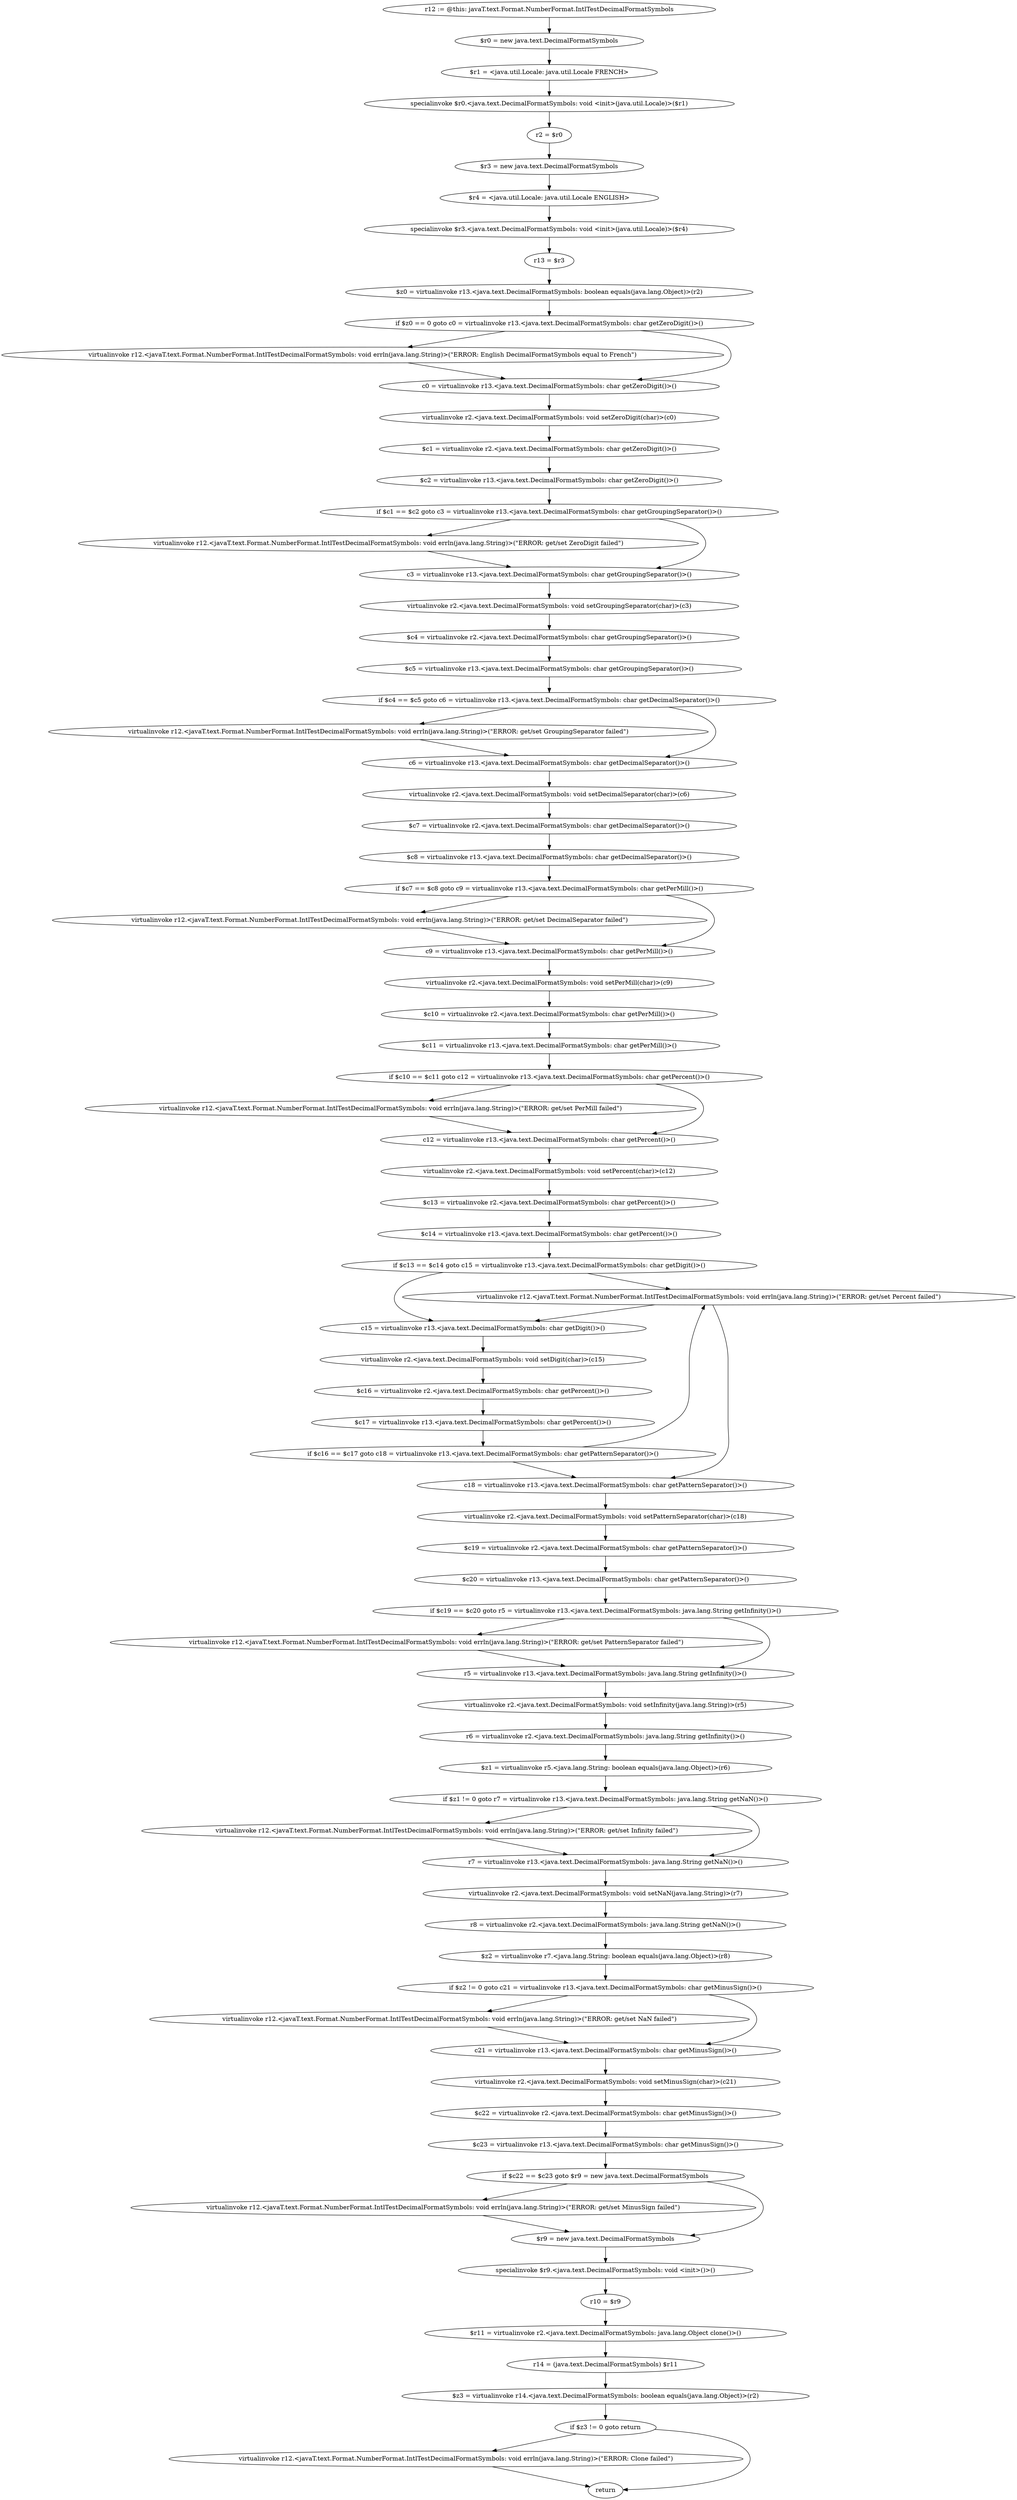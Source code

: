 digraph "unitGraph" {
    "r12 := @this: javaT.text.Format.NumberFormat.IntlTestDecimalFormatSymbols"
    "$r0 = new java.text.DecimalFormatSymbols"
    "$r1 = <java.util.Locale: java.util.Locale FRENCH>"
    "specialinvoke $r0.<java.text.DecimalFormatSymbols: void <init>(java.util.Locale)>($r1)"
    "r2 = $r0"
    "$r3 = new java.text.DecimalFormatSymbols"
    "$r4 = <java.util.Locale: java.util.Locale ENGLISH>"
    "specialinvoke $r3.<java.text.DecimalFormatSymbols: void <init>(java.util.Locale)>($r4)"
    "r13 = $r3"
    "$z0 = virtualinvoke r13.<java.text.DecimalFormatSymbols: boolean equals(java.lang.Object)>(r2)"
    "if $z0 == 0 goto c0 = virtualinvoke r13.<java.text.DecimalFormatSymbols: char getZeroDigit()>()"
    "virtualinvoke r12.<javaT.text.Format.NumberFormat.IntlTestDecimalFormatSymbols: void errln(java.lang.String)>(\"ERROR: English DecimalFormatSymbols equal to French\")"
    "c0 = virtualinvoke r13.<java.text.DecimalFormatSymbols: char getZeroDigit()>()"
    "virtualinvoke r2.<java.text.DecimalFormatSymbols: void setZeroDigit(char)>(c0)"
    "$c1 = virtualinvoke r2.<java.text.DecimalFormatSymbols: char getZeroDigit()>()"
    "$c2 = virtualinvoke r13.<java.text.DecimalFormatSymbols: char getZeroDigit()>()"
    "if $c1 == $c2 goto c3 = virtualinvoke r13.<java.text.DecimalFormatSymbols: char getGroupingSeparator()>()"
    "virtualinvoke r12.<javaT.text.Format.NumberFormat.IntlTestDecimalFormatSymbols: void errln(java.lang.String)>(\"ERROR: get/set ZeroDigit failed\")"
    "c3 = virtualinvoke r13.<java.text.DecimalFormatSymbols: char getGroupingSeparator()>()"
    "virtualinvoke r2.<java.text.DecimalFormatSymbols: void setGroupingSeparator(char)>(c3)"
    "$c4 = virtualinvoke r2.<java.text.DecimalFormatSymbols: char getGroupingSeparator()>()"
    "$c5 = virtualinvoke r13.<java.text.DecimalFormatSymbols: char getGroupingSeparator()>()"
    "if $c4 == $c5 goto c6 = virtualinvoke r13.<java.text.DecimalFormatSymbols: char getDecimalSeparator()>()"
    "virtualinvoke r12.<javaT.text.Format.NumberFormat.IntlTestDecimalFormatSymbols: void errln(java.lang.String)>(\"ERROR: get/set GroupingSeparator failed\")"
    "c6 = virtualinvoke r13.<java.text.DecimalFormatSymbols: char getDecimalSeparator()>()"
    "virtualinvoke r2.<java.text.DecimalFormatSymbols: void setDecimalSeparator(char)>(c6)"
    "$c7 = virtualinvoke r2.<java.text.DecimalFormatSymbols: char getDecimalSeparator()>()"
    "$c8 = virtualinvoke r13.<java.text.DecimalFormatSymbols: char getDecimalSeparator()>()"
    "if $c7 == $c8 goto c9 = virtualinvoke r13.<java.text.DecimalFormatSymbols: char getPerMill()>()"
    "virtualinvoke r12.<javaT.text.Format.NumberFormat.IntlTestDecimalFormatSymbols: void errln(java.lang.String)>(\"ERROR: get/set DecimalSeparator failed\")"
    "c9 = virtualinvoke r13.<java.text.DecimalFormatSymbols: char getPerMill()>()"
    "virtualinvoke r2.<java.text.DecimalFormatSymbols: void setPerMill(char)>(c9)"
    "$c10 = virtualinvoke r2.<java.text.DecimalFormatSymbols: char getPerMill()>()"
    "$c11 = virtualinvoke r13.<java.text.DecimalFormatSymbols: char getPerMill()>()"
    "if $c10 == $c11 goto c12 = virtualinvoke r13.<java.text.DecimalFormatSymbols: char getPercent()>()"
    "virtualinvoke r12.<javaT.text.Format.NumberFormat.IntlTestDecimalFormatSymbols: void errln(java.lang.String)>(\"ERROR: get/set PerMill failed\")"
    "c12 = virtualinvoke r13.<java.text.DecimalFormatSymbols: char getPercent()>()"
    "virtualinvoke r2.<java.text.DecimalFormatSymbols: void setPercent(char)>(c12)"
    "$c13 = virtualinvoke r2.<java.text.DecimalFormatSymbols: char getPercent()>()"
    "$c14 = virtualinvoke r13.<java.text.DecimalFormatSymbols: char getPercent()>()"
    "if $c13 == $c14 goto c15 = virtualinvoke r13.<java.text.DecimalFormatSymbols: char getDigit()>()"
    "virtualinvoke r12.<javaT.text.Format.NumberFormat.IntlTestDecimalFormatSymbols: void errln(java.lang.String)>(\"ERROR: get/set Percent failed\")"
    "c15 = virtualinvoke r13.<java.text.DecimalFormatSymbols: char getDigit()>()"
    "virtualinvoke r2.<java.text.DecimalFormatSymbols: void setDigit(char)>(c15)"
    "$c16 = virtualinvoke r2.<java.text.DecimalFormatSymbols: char getPercent()>()"
    "$c17 = virtualinvoke r13.<java.text.DecimalFormatSymbols: char getPercent()>()"
    "if $c16 == $c17 goto c18 = virtualinvoke r13.<java.text.DecimalFormatSymbols: char getPatternSeparator()>()"
    "c18 = virtualinvoke r13.<java.text.DecimalFormatSymbols: char getPatternSeparator()>()"
    "virtualinvoke r2.<java.text.DecimalFormatSymbols: void setPatternSeparator(char)>(c18)"
    "$c19 = virtualinvoke r2.<java.text.DecimalFormatSymbols: char getPatternSeparator()>()"
    "$c20 = virtualinvoke r13.<java.text.DecimalFormatSymbols: char getPatternSeparator()>()"
    "if $c19 == $c20 goto r5 = virtualinvoke r13.<java.text.DecimalFormatSymbols: java.lang.String getInfinity()>()"
    "virtualinvoke r12.<javaT.text.Format.NumberFormat.IntlTestDecimalFormatSymbols: void errln(java.lang.String)>(\"ERROR: get/set PatternSeparator failed\")"
    "r5 = virtualinvoke r13.<java.text.DecimalFormatSymbols: java.lang.String getInfinity()>()"
    "virtualinvoke r2.<java.text.DecimalFormatSymbols: void setInfinity(java.lang.String)>(r5)"
    "r6 = virtualinvoke r2.<java.text.DecimalFormatSymbols: java.lang.String getInfinity()>()"
    "$z1 = virtualinvoke r5.<java.lang.String: boolean equals(java.lang.Object)>(r6)"
    "if $z1 != 0 goto r7 = virtualinvoke r13.<java.text.DecimalFormatSymbols: java.lang.String getNaN()>()"
    "virtualinvoke r12.<javaT.text.Format.NumberFormat.IntlTestDecimalFormatSymbols: void errln(java.lang.String)>(\"ERROR: get/set Infinity failed\")"
    "r7 = virtualinvoke r13.<java.text.DecimalFormatSymbols: java.lang.String getNaN()>()"
    "virtualinvoke r2.<java.text.DecimalFormatSymbols: void setNaN(java.lang.String)>(r7)"
    "r8 = virtualinvoke r2.<java.text.DecimalFormatSymbols: java.lang.String getNaN()>()"
    "$z2 = virtualinvoke r7.<java.lang.String: boolean equals(java.lang.Object)>(r8)"
    "if $z2 != 0 goto c21 = virtualinvoke r13.<java.text.DecimalFormatSymbols: char getMinusSign()>()"
    "virtualinvoke r12.<javaT.text.Format.NumberFormat.IntlTestDecimalFormatSymbols: void errln(java.lang.String)>(\"ERROR: get/set NaN failed\")"
    "c21 = virtualinvoke r13.<java.text.DecimalFormatSymbols: char getMinusSign()>()"
    "virtualinvoke r2.<java.text.DecimalFormatSymbols: void setMinusSign(char)>(c21)"
    "$c22 = virtualinvoke r2.<java.text.DecimalFormatSymbols: char getMinusSign()>()"
    "$c23 = virtualinvoke r13.<java.text.DecimalFormatSymbols: char getMinusSign()>()"
    "if $c22 == $c23 goto $r9 = new java.text.DecimalFormatSymbols"
    "virtualinvoke r12.<javaT.text.Format.NumberFormat.IntlTestDecimalFormatSymbols: void errln(java.lang.String)>(\"ERROR: get/set MinusSign failed\")"
    "$r9 = new java.text.DecimalFormatSymbols"
    "specialinvoke $r9.<java.text.DecimalFormatSymbols: void <init>()>()"
    "r10 = $r9"
    "$r11 = virtualinvoke r2.<java.text.DecimalFormatSymbols: java.lang.Object clone()>()"
    "r14 = (java.text.DecimalFormatSymbols) $r11"
    "$z3 = virtualinvoke r14.<java.text.DecimalFormatSymbols: boolean equals(java.lang.Object)>(r2)"
    "if $z3 != 0 goto return"
    "virtualinvoke r12.<javaT.text.Format.NumberFormat.IntlTestDecimalFormatSymbols: void errln(java.lang.String)>(\"ERROR: Clone failed\")"
    "return"
    "r12 := @this: javaT.text.Format.NumberFormat.IntlTestDecimalFormatSymbols"->"$r0 = new java.text.DecimalFormatSymbols";
    "$r0 = new java.text.DecimalFormatSymbols"->"$r1 = <java.util.Locale: java.util.Locale FRENCH>";
    "$r1 = <java.util.Locale: java.util.Locale FRENCH>"->"specialinvoke $r0.<java.text.DecimalFormatSymbols: void <init>(java.util.Locale)>($r1)";
    "specialinvoke $r0.<java.text.DecimalFormatSymbols: void <init>(java.util.Locale)>($r1)"->"r2 = $r0";
    "r2 = $r0"->"$r3 = new java.text.DecimalFormatSymbols";
    "$r3 = new java.text.DecimalFormatSymbols"->"$r4 = <java.util.Locale: java.util.Locale ENGLISH>";
    "$r4 = <java.util.Locale: java.util.Locale ENGLISH>"->"specialinvoke $r3.<java.text.DecimalFormatSymbols: void <init>(java.util.Locale)>($r4)";
    "specialinvoke $r3.<java.text.DecimalFormatSymbols: void <init>(java.util.Locale)>($r4)"->"r13 = $r3";
    "r13 = $r3"->"$z0 = virtualinvoke r13.<java.text.DecimalFormatSymbols: boolean equals(java.lang.Object)>(r2)";
    "$z0 = virtualinvoke r13.<java.text.DecimalFormatSymbols: boolean equals(java.lang.Object)>(r2)"->"if $z0 == 0 goto c0 = virtualinvoke r13.<java.text.DecimalFormatSymbols: char getZeroDigit()>()";
    "if $z0 == 0 goto c0 = virtualinvoke r13.<java.text.DecimalFormatSymbols: char getZeroDigit()>()"->"virtualinvoke r12.<javaT.text.Format.NumberFormat.IntlTestDecimalFormatSymbols: void errln(java.lang.String)>(\"ERROR: English DecimalFormatSymbols equal to French\")";
    "if $z0 == 0 goto c0 = virtualinvoke r13.<java.text.DecimalFormatSymbols: char getZeroDigit()>()"->"c0 = virtualinvoke r13.<java.text.DecimalFormatSymbols: char getZeroDigit()>()";
    "virtualinvoke r12.<javaT.text.Format.NumberFormat.IntlTestDecimalFormatSymbols: void errln(java.lang.String)>(\"ERROR: English DecimalFormatSymbols equal to French\")"->"c0 = virtualinvoke r13.<java.text.DecimalFormatSymbols: char getZeroDigit()>()";
    "c0 = virtualinvoke r13.<java.text.DecimalFormatSymbols: char getZeroDigit()>()"->"virtualinvoke r2.<java.text.DecimalFormatSymbols: void setZeroDigit(char)>(c0)";
    "virtualinvoke r2.<java.text.DecimalFormatSymbols: void setZeroDigit(char)>(c0)"->"$c1 = virtualinvoke r2.<java.text.DecimalFormatSymbols: char getZeroDigit()>()";
    "$c1 = virtualinvoke r2.<java.text.DecimalFormatSymbols: char getZeroDigit()>()"->"$c2 = virtualinvoke r13.<java.text.DecimalFormatSymbols: char getZeroDigit()>()";
    "$c2 = virtualinvoke r13.<java.text.DecimalFormatSymbols: char getZeroDigit()>()"->"if $c1 == $c2 goto c3 = virtualinvoke r13.<java.text.DecimalFormatSymbols: char getGroupingSeparator()>()";
    "if $c1 == $c2 goto c3 = virtualinvoke r13.<java.text.DecimalFormatSymbols: char getGroupingSeparator()>()"->"virtualinvoke r12.<javaT.text.Format.NumberFormat.IntlTestDecimalFormatSymbols: void errln(java.lang.String)>(\"ERROR: get/set ZeroDigit failed\")";
    "if $c1 == $c2 goto c3 = virtualinvoke r13.<java.text.DecimalFormatSymbols: char getGroupingSeparator()>()"->"c3 = virtualinvoke r13.<java.text.DecimalFormatSymbols: char getGroupingSeparator()>()";
    "virtualinvoke r12.<javaT.text.Format.NumberFormat.IntlTestDecimalFormatSymbols: void errln(java.lang.String)>(\"ERROR: get/set ZeroDigit failed\")"->"c3 = virtualinvoke r13.<java.text.DecimalFormatSymbols: char getGroupingSeparator()>()";
    "c3 = virtualinvoke r13.<java.text.DecimalFormatSymbols: char getGroupingSeparator()>()"->"virtualinvoke r2.<java.text.DecimalFormatSymbols: void setGroupingSeparator(char)>(c3)";
    "virtualinvoke r2.<java.text.DecimalFormatSymbols: void setGroupingSeparator(char)>(c3)"->"$c4 = virtualinvoke r2.<java.text.DecimalFormatSymbols: char getGroupingSeparator()>()";
    "$c4 = virtualinvoke r2.<java.text.DecimalFormatSymbols: char getGroupingSeparator()>()"->"$c5 = virtualinvoke r13.<java.text.DecimalFormatSymbols: char getGroupingSeparator()>()";
    "$c5 = virtualinvoke r13.<java.text.DecimalFormatSymbols: char getGroupingSeparator()>()"->"if $c4 == $c5 goto c6 = virtualinvoke r13.<java.text.DecimalFormatSymbols: char getDecimalSeparator()>()";
    "if $c4 == $c5 goto c6 = virtualinvoke r13.<java.text.DecimalFormatSymbols: char getDecimalSeparator()>()"->"virtualinvoke r12.<javaT.text.Format.NumberFormat.IntlTestDecimalFormatSymbols: void errln(java.lang.String)>(\"ERROR: get/set GroupingSeparator failed\")";
    "if $c4 == $c5 goto c6 = virtualinvoke r13.<java.text.DecimalFormatSymbols: char getDecimalSeparator()>()"->"c6 = virtualinvoke r13.<java.text.DecimalFormatSymbols: char getDecimalSeparator()>()";
    "virtualinvoke r12.<javaT.text.Format.NumberFormat.IntlTestDecimalFormatSymbols: void errln(java.lang.String)>(\"ERROR: get/set GroupingSeparator failed\")"->"c6 = virtualinvoke r13.<java.text.DecimalFormatSymbols: char getDecimalSeparator()>()";
    "c6 = virtualinvoke r13.<java.text.DecimalFormatSymbols: char getDecimalSeparator()>()"->"virtualinvoke r2.<java.text.DecimalFormatSymbols: void setDecimalSeparator(char)>(c6)";
    "virtualinvoke r2.<java.text.DecimalFormatSymbols: void setDecimalSeparator(char)>(c6)"->"$c7 = virtualinvoke r2.<java.text.DecimalFormatSymbols: char getDecimalSeparator()>()";
    "$c7 = virtualinvoke r2.<java.text.DecimalFormatSymbols: char getDecimalSeparator()>()"->"$c8 = virtualinvoke r13.<java.text.DecimalFormatSymbols: char getDecimalSeparator()>()";
    "$c8 = virtualinvoke r13.<java.text.DecimalFormatSymbols: char getDecimalSeparator()>()"->"if $c7 == $c8 goto c9 = virtualinvoke r13.<java.text.DecimalFormatSymbols: char getPerMill()>()";
    "if $c7 == $c8 goto c9 = virtualinvoke r13.<java.text.DecimalFormatSymbols: char getPerMill()>()"->"virtualinvoke r12.<javaT.text.Format.NumberFormat.IntlTestDecimalFormatSymbols: void errln(java.lang.String)>(\"ERROR: get/set DecimalSeparator failed\")";
    "if $c7 == $c8 goto c9 = virtualinvoke r13.<java.text.DecimalFormatSymbols: char getPerMill()>()"->"c9 = virtualinvoke r13.<java.text.DecimalFormatSymbols: char getPerMill()>()";
    "virtualinvoke r12.<javaT.text.Format.NumberFormat.IntlTestDecimalFormatSymbols: void errln(java.lang.String)>(\"ERROR: get/set DecimalSeparator failed\")"->"c9 = virtualinvoke r13.<java.text.DecimalFormatSymbols: char getPerMill()>()";
    "c9 = virtualinvoke r13.<java.text.DecimalFormatSymbols: char getPerMill()>()"->"virtualinvoke r2.<java.text.DecimalFormatSymbols: void setPerMill(char)>(c9)";
    "virtualinvoke r2.<java.text.DecimalFormatSymbols: void setPerMill(char)>(c9)"->"$c10 = virtualinvoke r2.<java.text.DecimalFormatSymbols: char getPerMill()>()";
    "$c10 = virtualinvoke r2.<java.text.DecimalFormatSymbols: char getPerMill()>()"->"$c11 = virtualinvoke r13.<java.text.DecimalFormatSymbols: char getPerMill()>()";
    "$c11 = virtualinvoke r13.<java.text.DecimalFormatSymbols: char getPerMill()>()"->"if $c10 == $c11 goto c12 = virtualinvoke r13.<java.text.DecimalFormatSymbols: char getPercent()>()";
    "if $c10 == $c11 goto c12 = virtualinvoke r13.<java.text.DecimalFormatSymbols: char getPercent()>()"->"virtualinvoke r12.<javaT.text.Format.NumberFormat.IntlTestDecimalFormatSymbols: void errln(java.lang.String)>(\"ERROR: get/set PerMill failed\")";
    "if $c10 == $c11 goto c12 = virtualinvoke r13.<java.text.DecimalFormatSymbols: char getPercent()>()"->"c12 = virtualinvoke r13.<java.text.DecimalFormatSymbols: char getPercent()>()";
    "virtualinvoke r12.<javaT.text.Format.NumberFormat.IntlTestDecimalFormatSymbols: void errln(java.lang.String)>(\"ERROR: get/set PerMill failed\")"->"c12 = virtualinvoke r13.<java.text.DecimalFormatSymbols: char getPercent()>()";
    "c12 = virtualinvoke r13.<java.text.DecimalFormatSymbols: char getPercent()>()"->"virtualinvoke r2.<java.text.DecimalFormatSymbols: void setPercent(char)>(c12)";
    "virtualinvoke r2.<java.text.DecimalFormatSymbols: void setPercent(char)>(c12)"->"$c13 = virtualinvoke r2.<java.text.DecimalFormatSymbols: char getPercent()>()";
    "$c13 = virtualinvoke r2.<java.text.DecimalFormatSymbols: char getPercent()>()"->"$c14 = virtualinvoke r13.<java.text.DecimalFormatSymbols: char getPercent()>()";
    "$c14 = virtualinvoke r13.<java.text.DecimalFormatSymbols: char getPercent()>()"->"if $c13 == $c14 goto c15 = virtualinvoke r13.<java.text.DecimalFormatSymbols: char getDigit()>()";
    "if $c13 == $c14 goto c15 = virtualinvoke r13.<java.text.DecimalFormatSymbols: char getDigit()>()"->"virtualinvoke r12.<javaT.text.Format.NumberFormat.IntlTestDecimalFormatSymbols: void errln(java.lang.String)>(\"ERROR: get/set Percent failed\")";
    "if $c13 == $c14 goto c15 = virtualinvoke r13.<java.text.DecimalFormatSymbols: char getDigit()>()"->"c15 = virtualinvoke r13.<java.text.DecimalFormatSymbols: char getDigit()>()";
    "virtualinvoke r12.<javaT.text.Format.NumberFormat.IntlTestDecimalFormatSymbols: void errln(java.lang.String)>(\"ERROR: get/set Percent failed\")"->"c15 = virtualinvoke r13.<java.text.DecimalFormatSymbols: char getDigit()>()";
    "c15 = virtualinvoke r13.<java.text.DecimalFormatSymbols: char getDigit()>()"->"virtualinvoke r2.<java.text.DecimalFormatSymbols: void setDigit(char)>(c15)";
    "virtualinvoke r2.<java.text.DecimalFormatSymbols: void setDigit(char)>(c15)"->"$c16 = virtualinvoke r2.<java.text.DecimalFormatSymbols: char getPercent()>()";
    "$c16 = virtualinvoke r2.<java.text.DecimalFormatSymbols: char getPercent()>()"->"$c17 = virtualinvoke r13.<java.text.DecimalFormatSymbols: char getPercent()>()";
    "$c17 = virtualinvoke r13.<java.text.DecimalFormatSymbols: char getPercent()>()"->"if $c16 == $c17 goto c18 = virtualinvoke r13.<java.text.DecimalFormatSymbols: char getPatternSeparator()>()";
    "if $c16 == $c17 goto c18 = virtualinvoke r13.<java.text.DecimalFormatSymbols: char getPatternSeparator()>()"->"virtualinvoke r12.<javaT.text.Format.NumberFormat.IntlTestDecimalFormatSymbols: void errln(java.lang.String)>(\"ERROR: get/set Percent failed\")";
    "if $c16 == $c17 goto c18 = virtualinvoke r13.<java.text.DecimalFormatSymbols: char getPatternSeparator()>()"->"c18 = virtualinvoke r13.<java.text.DecimalFormatSymbols: char getPatternSeparator()>()";
    "virtualinvoke r12.<javaT.text.Format.NumberFormat.IntlTestDecimalFormatSymbols: void errln(java.lang.String)>(\"ERROR: get/set Percent failed\")"->"c18 = virtualinvoke r13.<java.text.DecimalFormatSymbols: char getPatternSeparator()>()";
    "c18 = virtualinvoke r13.<java.text.DecimalFormatSymbols: char getPatternSeparator()>()"->"virtualinvoke r2.<java.text.DecimalFormatSymbols: void setPatternSeparator(char)>(c18)";
    "virtualinvoke r2.<java.text.DecimalFormatSymbols: void setPatternSeparator(char)>(c18)"->"$c19 = virtualinvoke r2.<java.text.DecimalFormatSymbols: char getPatternSeparator()>()";
    "$c19 = virtualinvoke r2.<java.text.DecimalFormatSymbols: char getPatternSeparator()>()"->"$c20 = virtualinvoke r13.<java.text.DecimalFormatSymbols: char getPatternSeparator()>()";
    "$c20 = virtualinvoke r13.<java.text.DecimalFormatSymbols: char getPatternSeparator()>()"->"if $c19 == $c20 goto r5 = virtualinvoke r13.<java.text.DecimalFormatSymbols: java.lang.String getInfinity()>()";
    "if $c19 == $c20 goto r5 = virtualinvoke r13.<java.text.DecimalFormatSymbols: java.lang.String getInfinity()>()"->"virtualinvoke r12.<javaT.text.Format.NumberFormat.IntlTestDecimalFormatSymbols: void errln(java.lang.String)>(\"ERROR: get/set PatternSeparator failed\")";
    "if $c19 == $c20 goto r5 = virtualinvoke r13.<java.text.DecimalFormatSymbols: java.lang.String getInfinity()>()"->"r5 = virtualinvoke r13.<java.text.DecimalFormatSymbols: java.lang.String getInfinity()>()";
    "virtualinvoke r12.<javaT.text.Format.NumberFormat.IntlTestDecimalFormatSymbols: void errln(java.lang.String)>(\"ERROR: get/set PatternSeparator failed\")"->"r5 = virtualinvoke r13.<java.text.DecimalFormatSymbols: java.lang.String getInfinity()>()";
    "r5 = virtualinvoke r13.<java.text.DecimalFormatSymbols: java.lang.String getInfinity()>()"->"virtualinvoke r2.<java.text.DecimalFormatSymbols: void setInfinity(java.lang.String)>(r5)";
    "virtualinvoke r2.<java.text.DecimalFormatSymbols: void setInfinity(java.lang.String)>(r5)"->"r6 = virtualinvoke r2.<java.text.DecimalFormatSymbols: java.lang.String getInfinity()>()";
    "r6 = virtualinvoke r2.<java.text.DecimalFormatSymbols: java.lang.String getInfinity()>()"->"$z1 = virtualinvoke r5.<java.lang.String: boolean equals(java.lang.Object)>(r6)";
    "$z1 = virtualinvoke r5.<java.lang.String: boolean equals(java.lang.Object)>(r6)"->"if $z1 != 0 goto r7 = virtualinvoke r13.<java.text.DecimalFormatSymbols: java.lang.String getNaN()>()";
    "if $z1 != 0 goto r7 = virtualinvoke r13.<java.text.DecimalFormatSymbols: java.lang.String getNaN()>()"->"virtualinvoke r12.<javaT.text.Format.NumberFormat.IntlTestDecimalFormatSymbols: void errln(java.lang.String)>(\"ERROR: get/set Infinity failed\")";
    "if $z1 != 0 goto r7 = virtualinvoke r13.<java.text.DecimalFormatSymbols: java.lang.String getNaN()>()"->"r7 = virtualinvoke r13.<java.text.DecimalFormatSymbols: java.lang.String getNaN()>()";
    "virtualinvoke r12.<javaT.text.Format.NumberFormat.IntlTestDecimalFormatSymbols: void errln(java.lang.String)>(\"ERROR: get/set Infinity failed\")"->"r7 = virtualinvoke r13.<java.text.DecimalFormatSymbols: java.lang.String getNaN()>()";
    "r7 = virtualinvoke r13.<java.text.DecimalFormatSymbols: java.lang.String getNaN()>()"->"virtualinvoke r2.<java.text.DecimalFormatSymbols: void setNaN(java.lang.String)>(r7)";
    "virtualinvoke r2.<java.text.DecimalFormatSymbols: void setNaN(java.lang.String)>(r7)"->"r8 = virtualinvoke r2.<java.text.DecimalFormatSymbols: java.lang.String getNaN()>()";
    "r8 = virtualinvoke r2.<java.text.DecimalFormatSymbols: java.lang.String getNaN()>()"->"$z2 = virtualinvoke r7.<java.lang.String: boolean equals(java.lang.Object)>(r8)";
    "$z2 = virtualinvoke r7.<java.lang.String: boolean equals(java.lang.Object)>(r8)"->"if $z2 != 0 goto c21 = virtualinvoke r13.<java.text.DecimalFormatSymbols: char getMinusSign()>()";
    "if $z2 != 0 goto c21 = virtualinvoke r13.<java.text.DecimalFormatSymbols: char getMinusSign()>()"->"virtualinvoke r12.<javaT.text.Format.NumberFormat.IntlTestDecimalFormatSymbols: void errln(java.lang.String)>(\"ERROR: get/set NaN failed\")";
    "if $z2 != 0 goto c21 = virtualinvoke r13.<java.text.DecimalFormatSymbols: char getMinusSign()>()"->"c21 = virtualinvoke r13.<java.text.DecimalFormatSymbols: char getMinusSign()>()";
    "virtualinvoke r12.<javaT.text.Format.NumberFormat.IntlTestDecimalFormatSymbols: void errln(java.lang.String)>(\"ERROR: get/set NaN failed\")"->"c21 = virtualinvoke r13.<java.text.DecimalFormatSymbols: char getMinusSign()>()";
    "c21 = virtualinvoke r13.<java.text.DecimalFormatSymbols: char getMinusSign()>()"->"virtualinvoke r2.<java.text.DecimalFormatSymbols: void setMinusSign(char)>(c21)";
    "virtualinvoke r2.<java.text.DecimalFormatSymbols: void setMinusSign(char)>(c21)"->"$c22 = virtualinvoke r2.<java.text.DecimalFormatSymbols: char getMinusSign()>()";
    "$c22 = virtualinvoke r2.<java.text.DecimalFormatSymbols: char getMinusSign()>()"->"$c23 = virtualinvoke r13.<java.text.DecimalFormatSymbols: char getMinusSign()>()";
    "$c23 = virtualinvoke r13.<java.text.DecimalFormatSymbols: char getMinusSign()>()"->"if $c22 == $c23 goto $r9 = new java.text.DecimalFormatSymbols";
    "if $c22 == $c23 goto $r9 = new java.text.DecimalFormatSymbols"->"virtualinvoke r12.<javaT.text.Format.NumberFormat.IntlTestDecimalFormatSymbols: void errln(java.lang.String)>(\"ERROR: get/set MinusSign failed\")";
    "if $c22 == $c23 goto $r9 = new java.text.DecimalFormatSymbols"->"$r9 = new java.text.DecimalFormatSymbols";
    "virtualinvoke r12.<javaT.text.Format.NumberFormat.IntlTestDecimalFormatSymbols: void errln(java.lang.String)>(\"ERROR: get/set MinusSign failed\")"->"$r9 = new java.text.DecimalFormatSymbols";
    "$r9 = new java.text.DecimalFormatSymbols"->"specialinvoke $r9.<java.text.DecimalFormatSymbols: void <init>()>()";
    "specialinvoke $r9.<java.text.DecimalFormatSymbols: void <init>()>()"->"r10 = $r9";
    "r10 = $r9"->"$r11 = virtualinvoke r2.<java.text.DecimalFormatSymbols: java.lang.Object clone()>()";
    "$r11 = virtualinvoke r2.<java.text.DecimalFormatSymbols: java.lang.Object clone()>()"->"r14 = (java.text.DecimalFormatSymbols) $r11";
    "r14 = (java.text.DecimalFormatSymbols) $r11"->"$z3 = virtualinvoke r14.<java.text.DecimalFormatSymbols: boolean equals(java.lang.Object)>(r2)";
    "$z3 = virtualinvoke r14.<java.text.DecimalFormatSymbols: boolean equals(java.lang.Object)>(r2)"->"if $z3 != 0 goto return";
    "if $z3 != 0 goto return"->"virtualinvoke r12.<javaT.text.Format.NumberFormat.IntlTestDecimalFormatSymbols: void errln(java.lang.String)>(\"ERROR: Clone failed\")";
    "if $z3 != 0 goto return"->"return";
    "virtualinvoke r12.<javaT.text.Format.NumberFormat.IntlTestDecimalFormatSymbols: void errln(java.lang.String)>(\"ERROR: Clone failed\")"->"return";
}
